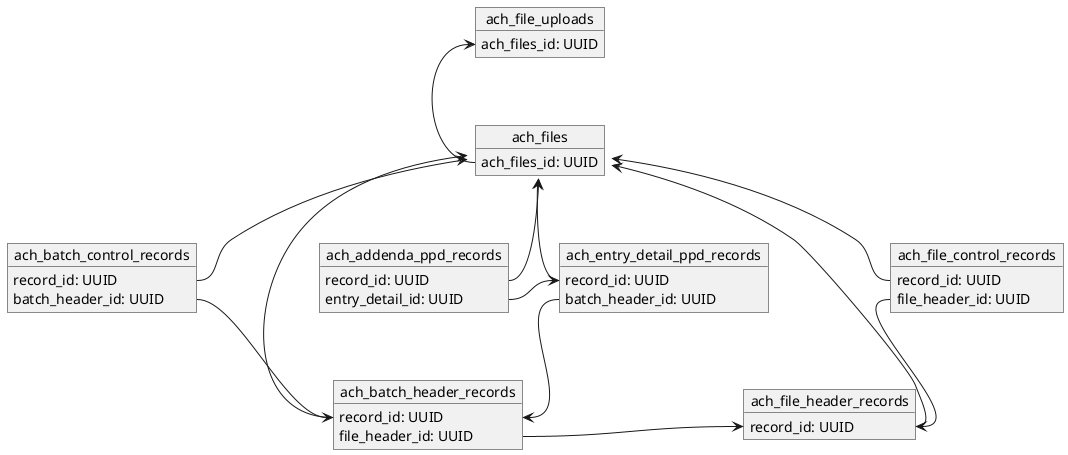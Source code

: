 @startuml

object ach_file_uploads {
    ach_files_id: UUID
}

object ach_files {
    ach_files_id: UUID
}

object ach_file_header_records {
    record_id: UUID
}

object ach_batch_header_records {
    record_id: UUID
    file_header_id: UUID
}

object ach_entry_detail_ppd_records {
    record_id: UUID
    batch_header_id: UUID
}

object ach_addenda_ppd_records {
    record_id: UUID
    entry_detail_id: UUID
}

object ach_batch_control_records {
    record_id: UUID
    batch_header_id: UUID
}

object ach_file_control_records {
    record_id: UUID
    file_header_id: UUID
}

ach_file_uploads::ach_files_id <-- ach_files::ach_files_id

ach_files::record_id <-- ach_file_header_records::record_id
ach_files::record_id <-- ach_batch_header_records::record_id
ach_files::record_id <-- ach_entry_detail_ppd_records::record_id
ach_files::record_id <-- ach_addenda_ppd_records::record_id
ach_files::record_id <-- ach_batch_control_records::record_id
ach_files::record_id <-- ach_file_control_records::record_id

ach_batch_header_records::file_header_id -> ach_file_header_records::record_id
ach_entry_detail_ppd_records::batch_header_id -> ach_batch_header_records::record_id
ach_addenda_ppd_records::entry_detail_id -> ach_entry_detail_ppd_records::record_id
ach_batch_control_records::batch_header_id --> ach_batch_header_records::record_id
ach_file_control_records::file_header_id --> ach_file_header_records::record_id

@enduml
